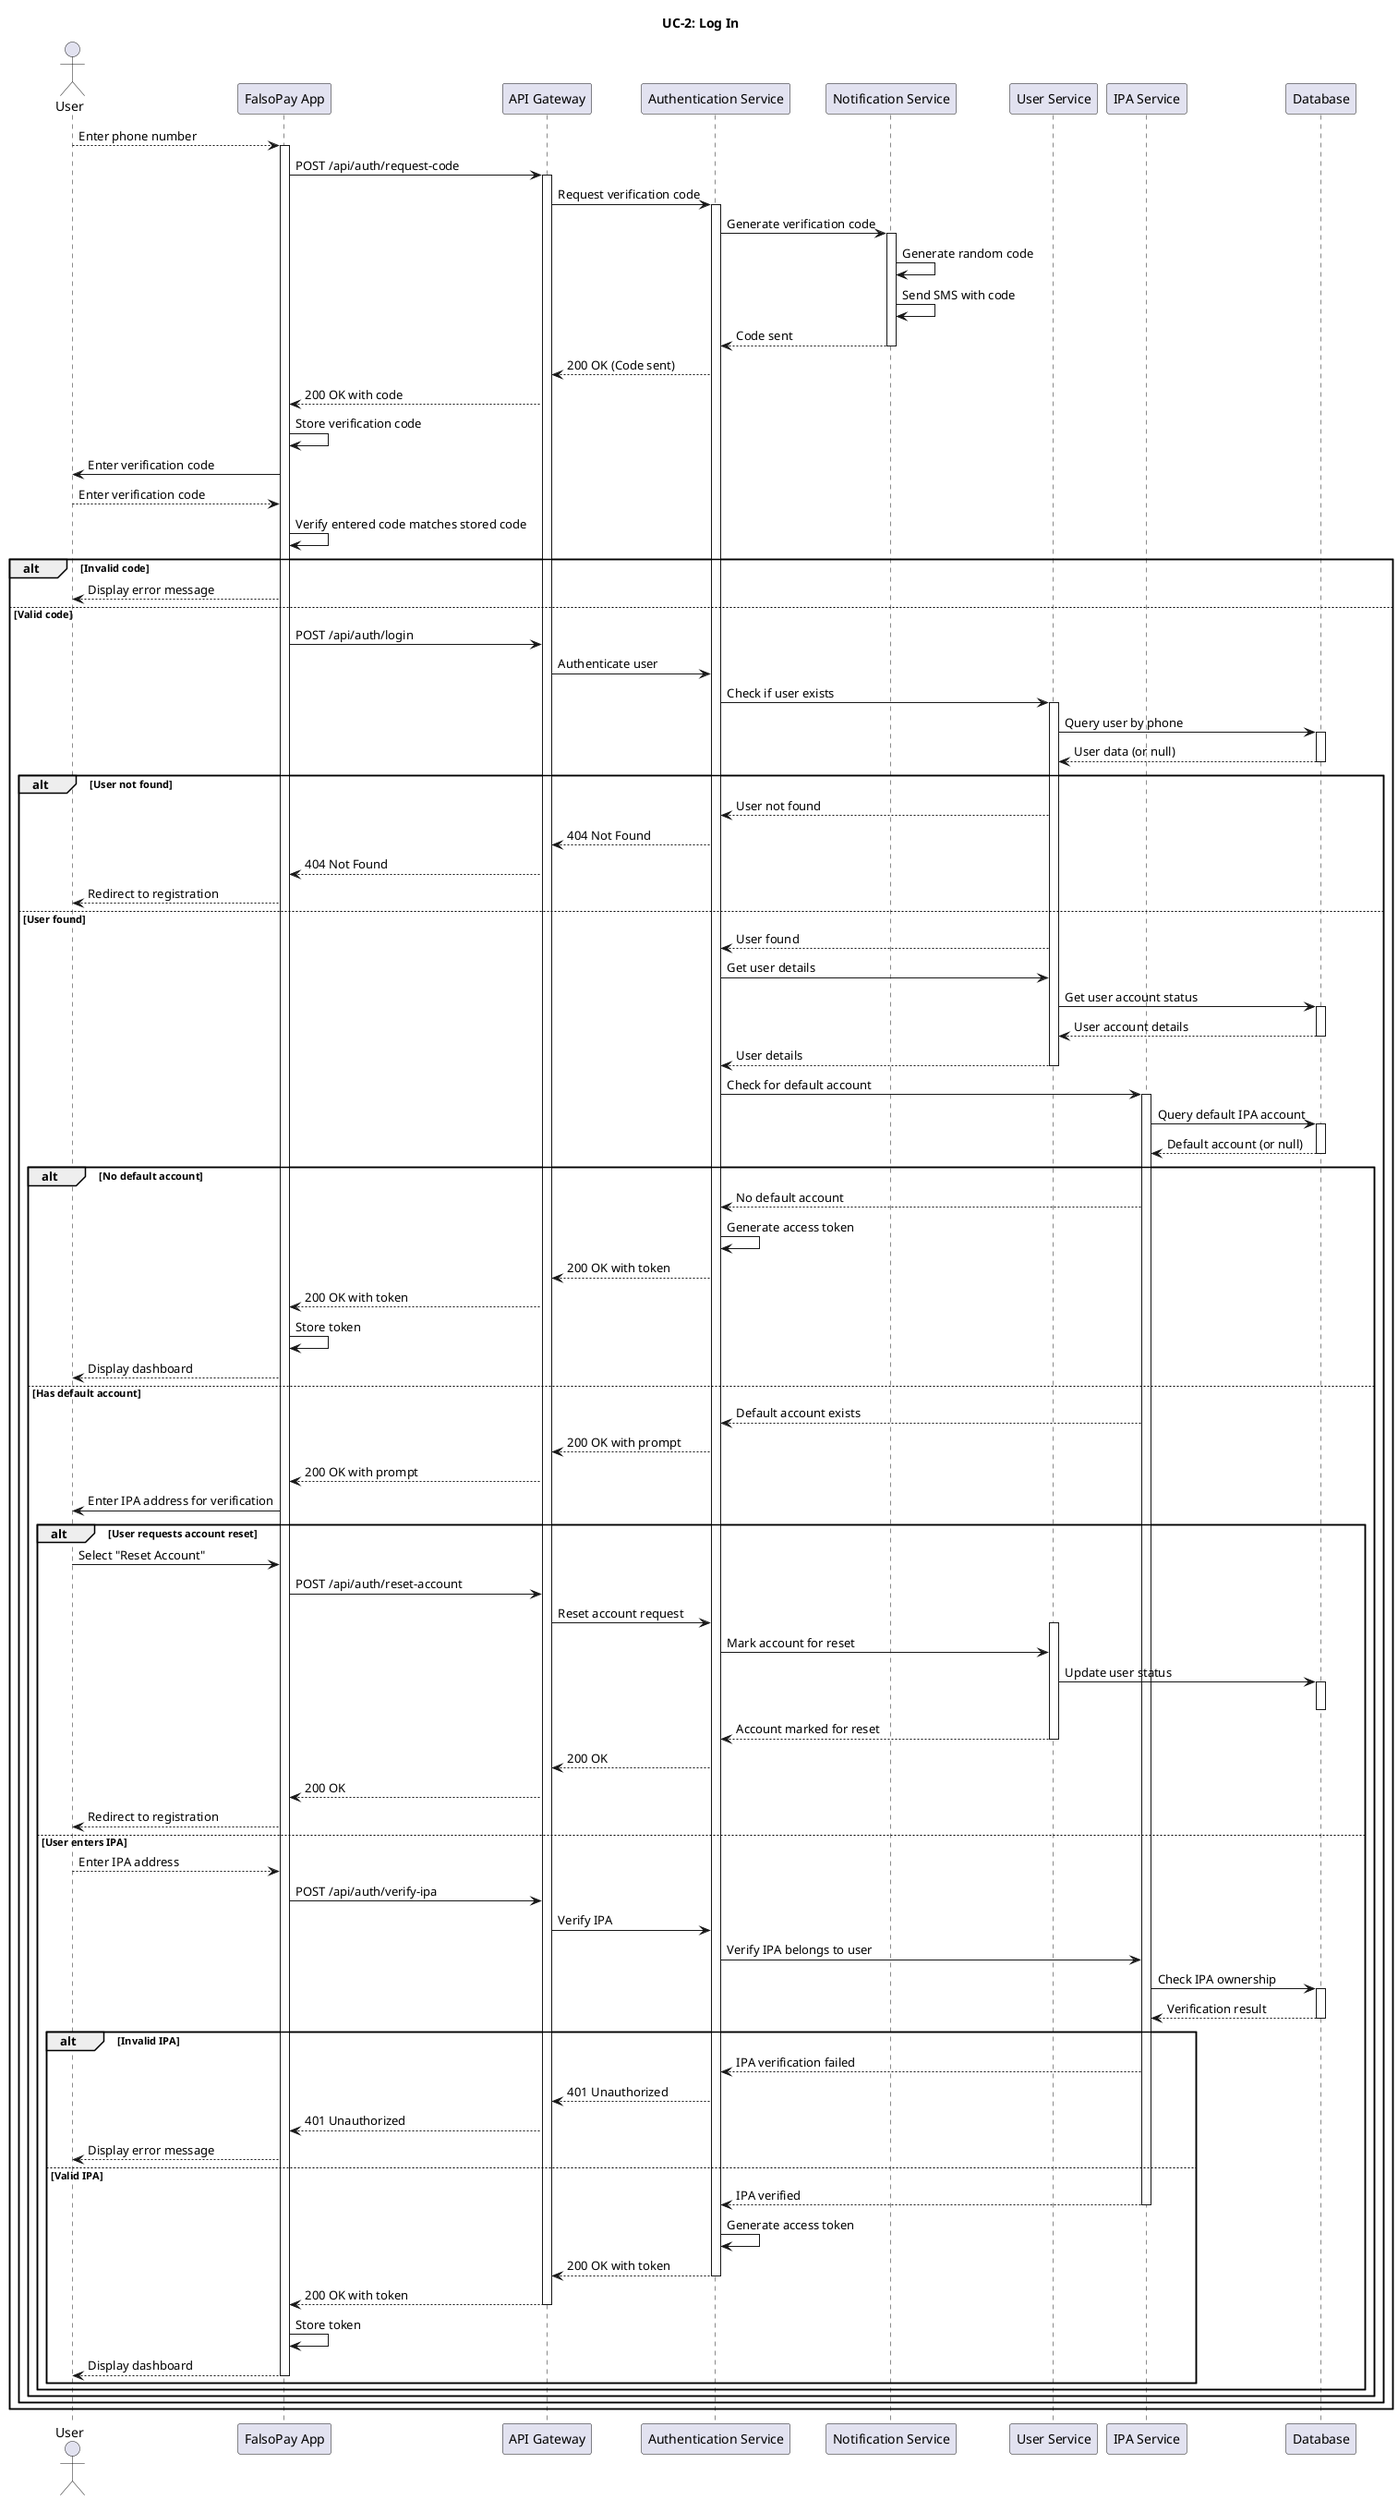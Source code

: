 @startuml UC2-LogIn

actor "User" as User
participant "FalsoPay App" as App
participant "API Gateway" as Gateway
participant "Authentication Service" as AuthService
participant "Notification Service" as NotifService
participant "User Service" as UserService
participant "IPA Service" as IPAService
participant "Database" as DB

title UC-2: Log In

User --> App: Enter phone number
activate App

App -> Gateway: POST /api/auth/request-code
activate Gateway

Gateway -> AuthService: Request verification code
activate AuthService

AuthService -> NotifService: Generate verification code
activate NotifService
NotifService -> NotifService: Generate random code
NotifService -> NotifService: Send SMS with code
NotifService --> AuthService: Code sent
deactivate NotifService

AuthService --> Gateway: 200 OK (Code sent)
Gateway --> App: 200 OK with code
App -> App: Store verification code
App -> User: Enter verification code

User --> App: Enter verification code
App -> App: Verify entered code matches stored code

alt Invalid code
    App --> User: Display error message
else Valid code
    App -> Gateway: POST /api/auth/login
    Gateway -> AuthService: Authenticate user
    
    AuthService -> UserService: Check if user exists
    activate UserService
    
    UserService -> DB: Query user by phone
    activate DB
    DB --> UserService: User data (or null)
    deactivate DB
    
    alt User not found
        UserService --> AuthService: User not found
        AuthService --> Gateway: 404 Not Found
        Gateway --> App: 404 Not Found
        App --> User: Redirect to registration
    else User found
        UserService --> AuthService: User found
        
        AuthService -> UserService: Get user details
        UserService -> DB: Get user account status
        activate DB
        DB --> UserService: User account details
        deactivate DB
        UserService --> AuthService: User details
        deactivate UserService
        
        AuthService -> IPAService: Check for default account
        activate IPAService
        IPAService -> DB: Query default IPA account
        activate DB
        DB --> IPAService: Default account (or null)
        deactivate DB
        
        alt No default account
            IPAService --> AuthService: No default account
            AuthService -> AuthService: Generate access token
            AuthService --> Gateway: 200 OK with token
            Gateway --> App: 200 OK with token
            App -> App: Store token
            App --> User: Display dashboard
        else Has default account
            IPAService --> AuthService: Default account exists
            AuthService --> Gateway: 200 OK with prompt
            Gateway --> App: 200 OK with prompt
            App -> User: Enter IPA address for verification
            
            alt User requests account reset
                User -> App: Select "Reset Account"
                App -> Gateway: POST /api/auth/reset-account
                Gateway -> AuthService: Reset account request
                activate UserService
                AuthService -> UserService: Mark account for reset
                UserService -> DB: Update user status
                
                activate DB
                deactivate DB
                
                UserService --> AuthService: Account marked for reset
                
                deactivate UserService
                
                AuthService --> Gateway: 200 OK
                Gateway --> App: 200 OK
                App --> User: Redirect to registration
            else User enters IPA
                User --> App: Enter IPA address
                App -> Gateway: POST /api/auth/verify-ipa
                Gateway -> AuthService: Verify IPA
                
                AuthService -> IPAService: Verify IPA belongs to user
                IPAService -> DB: Check IPA ownership
                activate DB
                DB --> IPAService: Verification result
                deactivate DB
                
                alt Invalid IPA
                    IPAService --> AuthService: IPA verification failed
                    AuthService --> Gateway: 401 Unauthorized
                    Gateway --> App: 401 Unauthorized
                    App --> User: Display error message
                else Valid IPA
                    IPAService --> AuthService: IPA verified
                    deactivate IPAService
                    
                    AuthService -> AuthService: Generate access token
                    AuthService --> Gateway: 200 OK with token
                    deactivate AuthService
                    Gateway --> App: 200 OK with token
                    deactivate Gateway
                    
                    App -> App: Store token
                    App --> User: Display dashboard
                    deactivate App
                end
            end
        end
    end
end

@enduml 